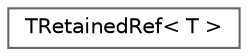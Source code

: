 digraph "Graphical Class Hierarchy"
{
 // INTERACTIVE_SVG=YES
 // LATEX_PDF_SIZE
  bgcolor="transparent";
  edge [fontname=Helvetica,fontsize=10,labelfontname=Helvetica,labelfontsize=10];
  node [fontname=Helvetica,fontsize=10,shape=box,height=0.2,width=0.4];
  rankdir="LR";
  Node0 [id="Node000000",label="TRetainedRef\< T \>",height=0.2,width=0.4,color="grey40", fillcolor="white", style="filled",URL="$d6/d89/structTRetainedRef.html",tooltip="TRetainedRef<T>"];
}
